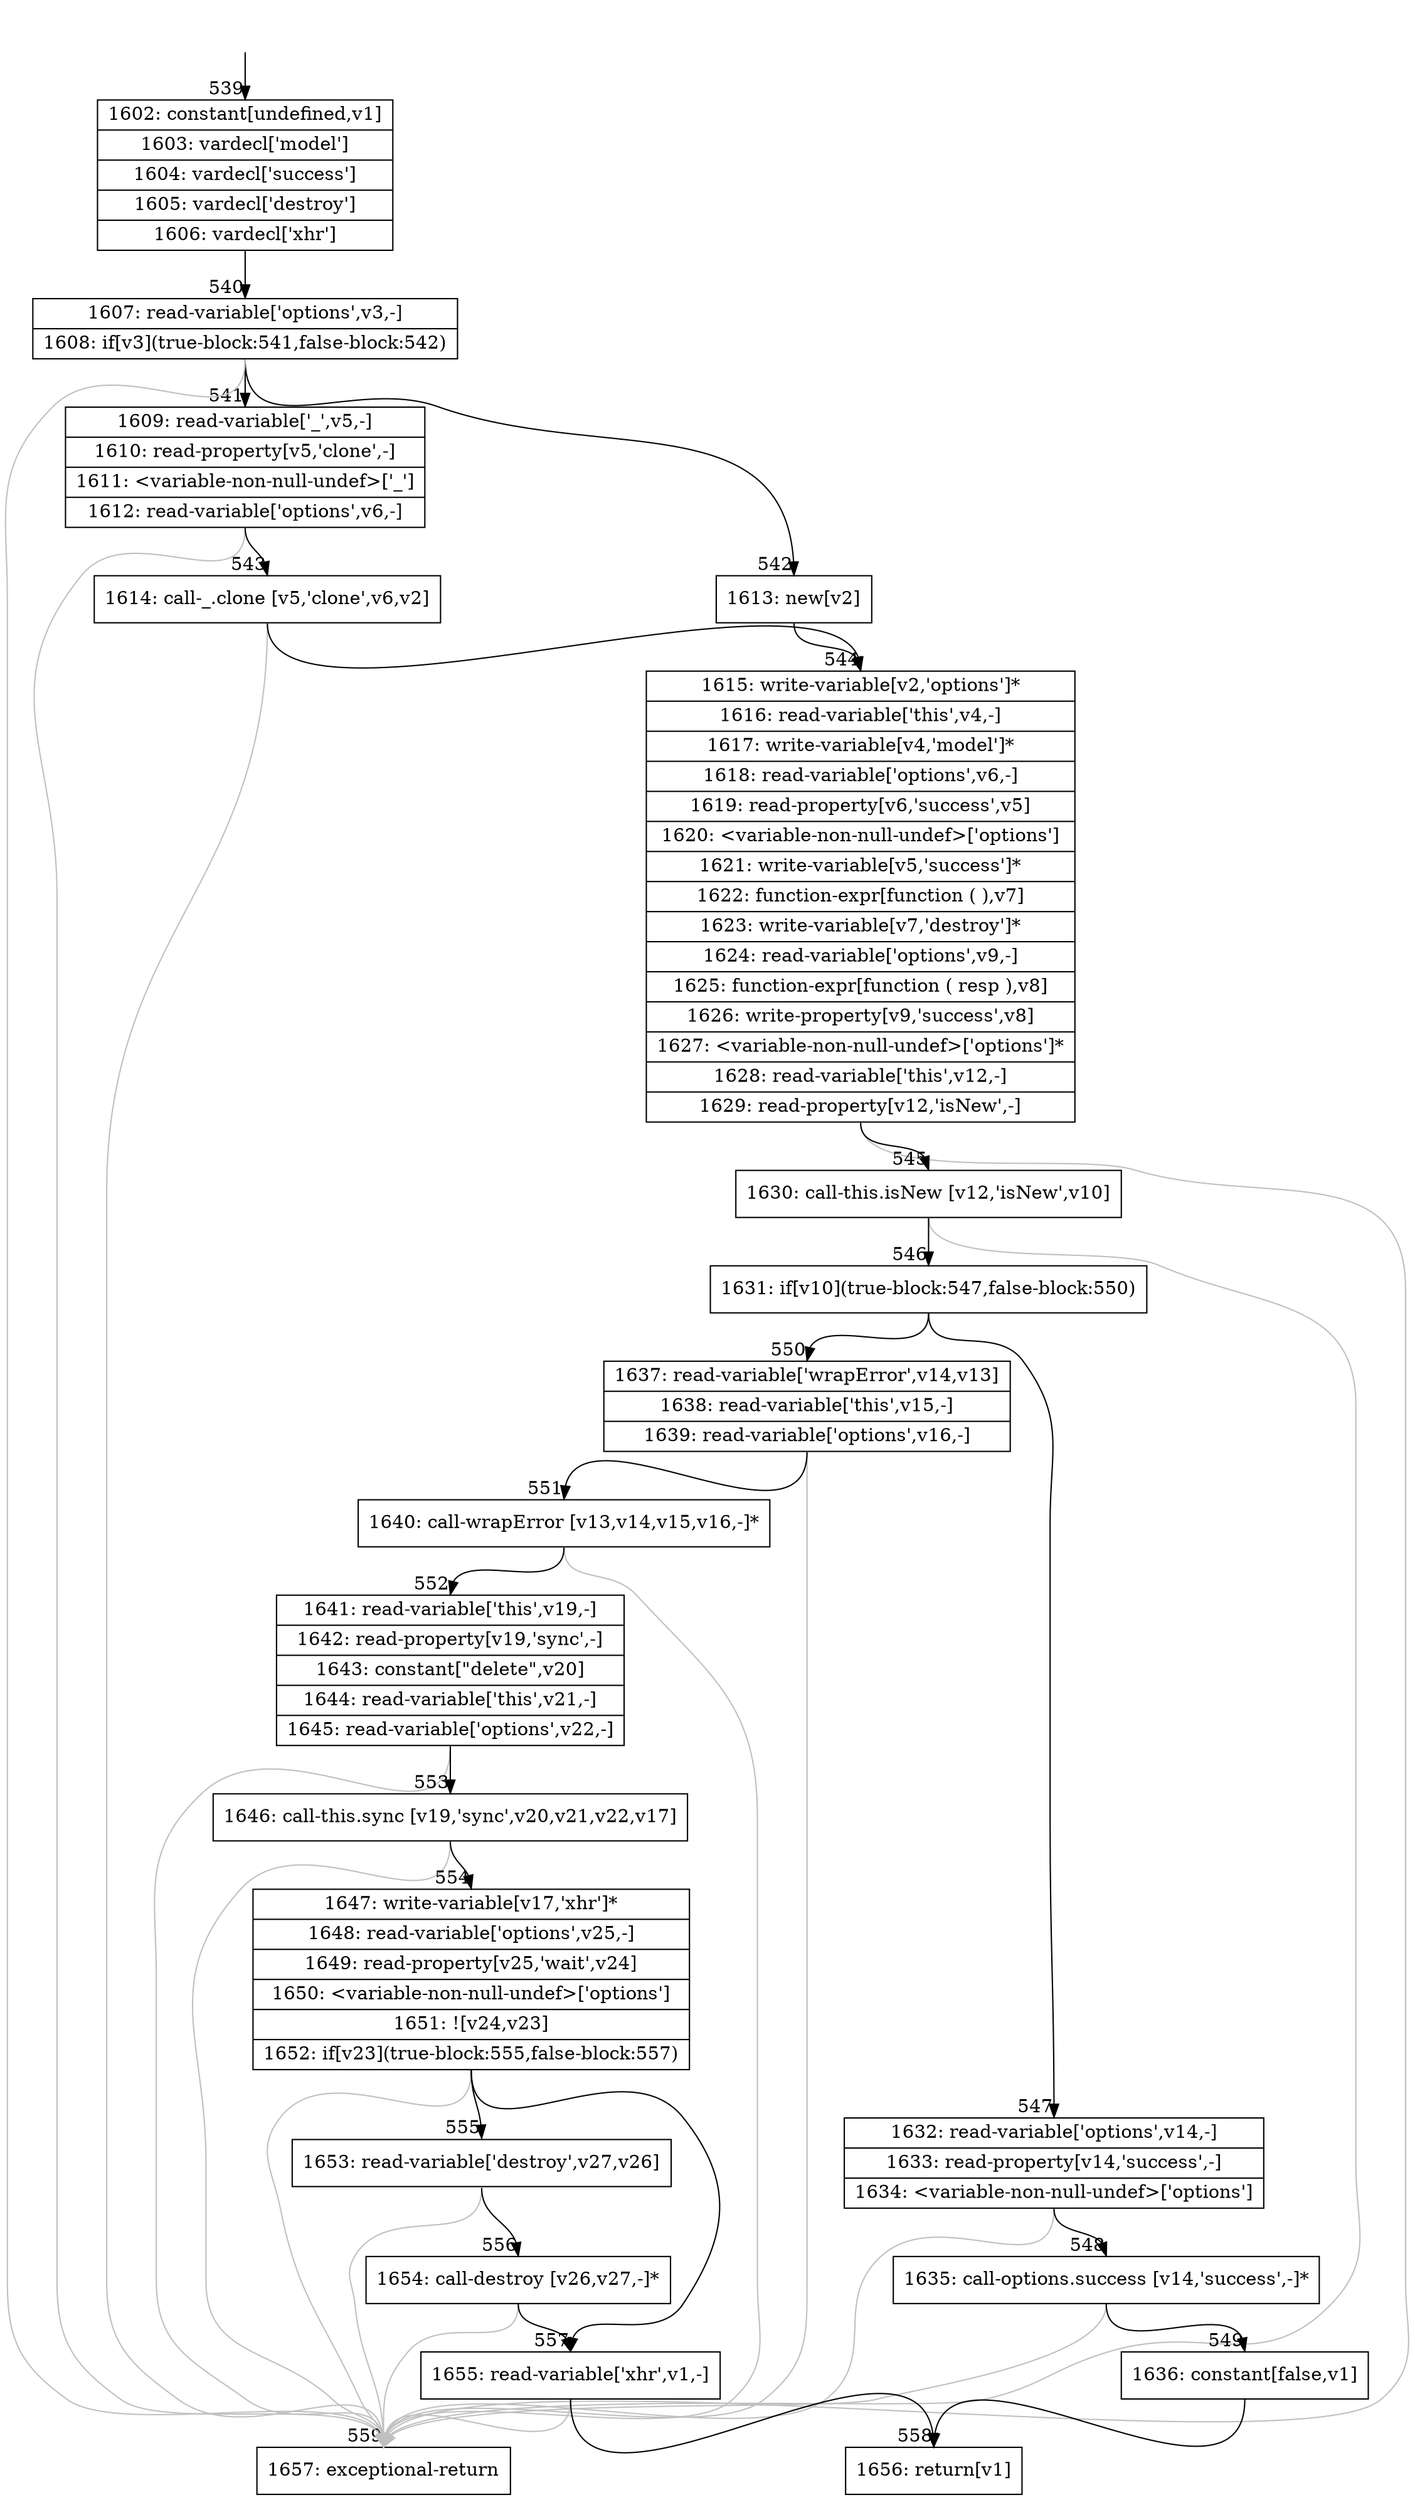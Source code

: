 digraph {
rankdir="TD"
BB_entry33[shape=none,label=""];
BB_entry33 -> BB539 [tailport=s, headport=n, headlabel="    539"]
BB539 [shape=record label="{1602: constant[undefined,v1]|1603: vardecl['model']|1604: vardecl['success']|1605: vardecl['destroy']|1606: vardecl['xhr']}" ] 
BB539 -> BB540 [tailport=s, headport=n, headlabel="      540"]
BB540 [shape=record label="{1607: read-variable['options',v3,-]|1608: if[v3](true-block:541,false-block:542)}" ] 
BB540 -> BB541 [tailport=s, headport=n, headlabel="      541"]
BB540 -> BB542 [tailport=s, headport=n, headlabel="      542"]
BB540 -> BB559 [tailport=s, headport=n, color=gray, headlabel="      559"]
BB541 [shape=record label="{1609: read-variable['_',v5,-]|1610: read-property[v5,'clone',-]|1611: \<variable-non-null-undef\>['_']|1612: read-variable['options',v6,-]}" ] 
BB541 -> BB543 [tailport=s, headport=n, headlabel="      543"]
BB541 -> BB559 [tailport=s, headport=n, color=gray]
BB542 [shape=record label="{1613: new[v2]}" ] 
BB542 -> BB544 [tailport=s, headport=n, headlabel="      544"]
BB543 [shape=record label="{1614: call-_.clone [v5,'clone',v6,v2]}" ] 
BB543 -> BB544 [tailport=s, headport=n]
BB543 -> BB559 [tailport=s, headport=n, color=gray]
BB544 [shape=record label="{1615: write-variable[v2,'options']*|1616: read-variable['this',v4,-]|1617: write-variable[v4,'model']*|1618: read-variable['options',v6,-]|1619: read-property[v6,'success',v5]|1620: \<variable-non-null-undef\>['options']|1621: write-variable[v5,'success']*|1622: function-expr[function ( ),v7]|1623: write-variable[v7,'destroy']*|1624: read-variable['options',v9,-]|1625: function-expr[function ( resp ),v8]|1626: write-property[v9,'success',v8]|1627: \<variable-non-null-undef\>['options']*|1628: read-variable['this',v12,-]|1629: read-property[v12,'isNew',-]}" ] 
BB544 -> BB545 [tailport=s, headport=n, headlabel="      545"]
BB544 -> BB559 [tailport=s, headport=n, color=gray]
BB545 [shape=record label="{1630: call-this.isNew [v12,'isNew',v10]}" ] 
BB545 -> BB546 [tailport=s, headport=n, headlabel="      546"]
BB545 -> BB559 [tailport=s, headport=n, color=gray]
BB546 [shape=record label="{1631: if[v10](true-block:547,false-block:550)}" ] 
BB546 -> BB547 [tailport=s, headport=n, headlabel="      547"]
BB546 -> BB550 [tailport=s, headport=n, headlabel="      550"]
BB547 [shape=record label="{1632: read-variable['options',v14,-]|1633: read-property[v14,'success',-]|1634: \<variable-non-null-undef\>['options']}" ] 
BB547 -> BB548 [tailport=s, headport=n, headlabel="      548"]
BB547 -> BB559 [tailport=s, headport=n, color=gray]
BB548 [shape=record label="{1635: call-options.success [v14,'success',-]*}" ] 
BB548 -> BB549 [tailport=s, headport=n, headlabel="      549"]
BB548 -> BB559 [tailport=s, headport=n, color=gray]
BB549 [shape=record label="{1636: constant[false,v1]}" ] 
BB549 -> BB558 [tailport=s, headport=n, headlabel="      558"]
BB550 [shape=record label="{1637: read-variable['wrapError',v14,v13]|1638: read-variable['this',v15,-]|1639: read-variable['options',v16,-]}" ] 
BB550 -> BB551 [tailport=s, headport=n, headlabel="      551"]
BB550 -> BB559 [tailport=s, headport=n, color=gray]
BB551 [shape=record label="{1640: call-wrapError [v13,v14,v15,v16,-]*}" ] 
BB551 -> BB552 [tailport=s, headport=n, headlabel="      552"]
BB551 -> BB559 [tailport=s, headport=n, color=gray]
BB552 [shape=record label="{1641: read-variable['this',v19,-]|1642: read-property[v19,'sync',-]|1643: constant[\"delete\",v20]|1644: read-variable['this',v21,-]|1645: read-variable['options',v22,-]}" ] 
BB552 -> BB553 [tailport=s, headport=n, headlabel="      553"]
BB552 -> BB559 [tailport=s, headport=n, color=gray]
BB553 [shape=record label="{1646: call-this.sync [v19,'sync',v20,v21,v22,v17]}" ] 
BB553 -> BB554 [tailport=s, headport=n, headlabel="      554"]
BB553 -> BB559 [tailport=s, headport=n, color=gray]
BB554 [shape=record label="{1647: write-variable[v17,'xhr']*|1648: read-variable['options',v25,-]|1649: read-property[v25,'wait',v24]|1650: \<variable-non-null-undef\>['options']|1651: ![v24,v23]|1652: if[v23](true-block:555,false-block:557)}" ] 
BB554 -> BB555 [tailport=s, headport=n, headlabel="      555"]
BB554 -> BB557 [tailport=s, headport=n, headlabel="      557"]
BB554 -> BB559 [tailport=s, headport=n, color=gray]
BB555 [shape=record label="{1653: read-variable['destroy',v27,v26]}" ] 
BB555 -> BB556 [tailport=s, headport=n, headlabel="      556"]
BB555 -> BB559 [tailport=s, headport=n, color=gray]
BB556 [shape=record label="{1654: call-destroy [v26,v27,-]*}" ] 
BB556 -> BB557 [tailport=s, headport=n]
BB556 -> BB559 [tailport=s, headport=n, color=gray]
BB557 [shape=record label="{1655: read-variable['xhr',v1,-]}" ] 
BB557 -> BB558 [tailport=s, headport=n]
BB557 -> BB559 [tailport=s, headport=n, color=gray]
BB558 [shape=record label="{1656: return[v1]}" ] 
BB559 [shape=record label="{1657: exceptional-return}" ] 
//#$~ 529
}
